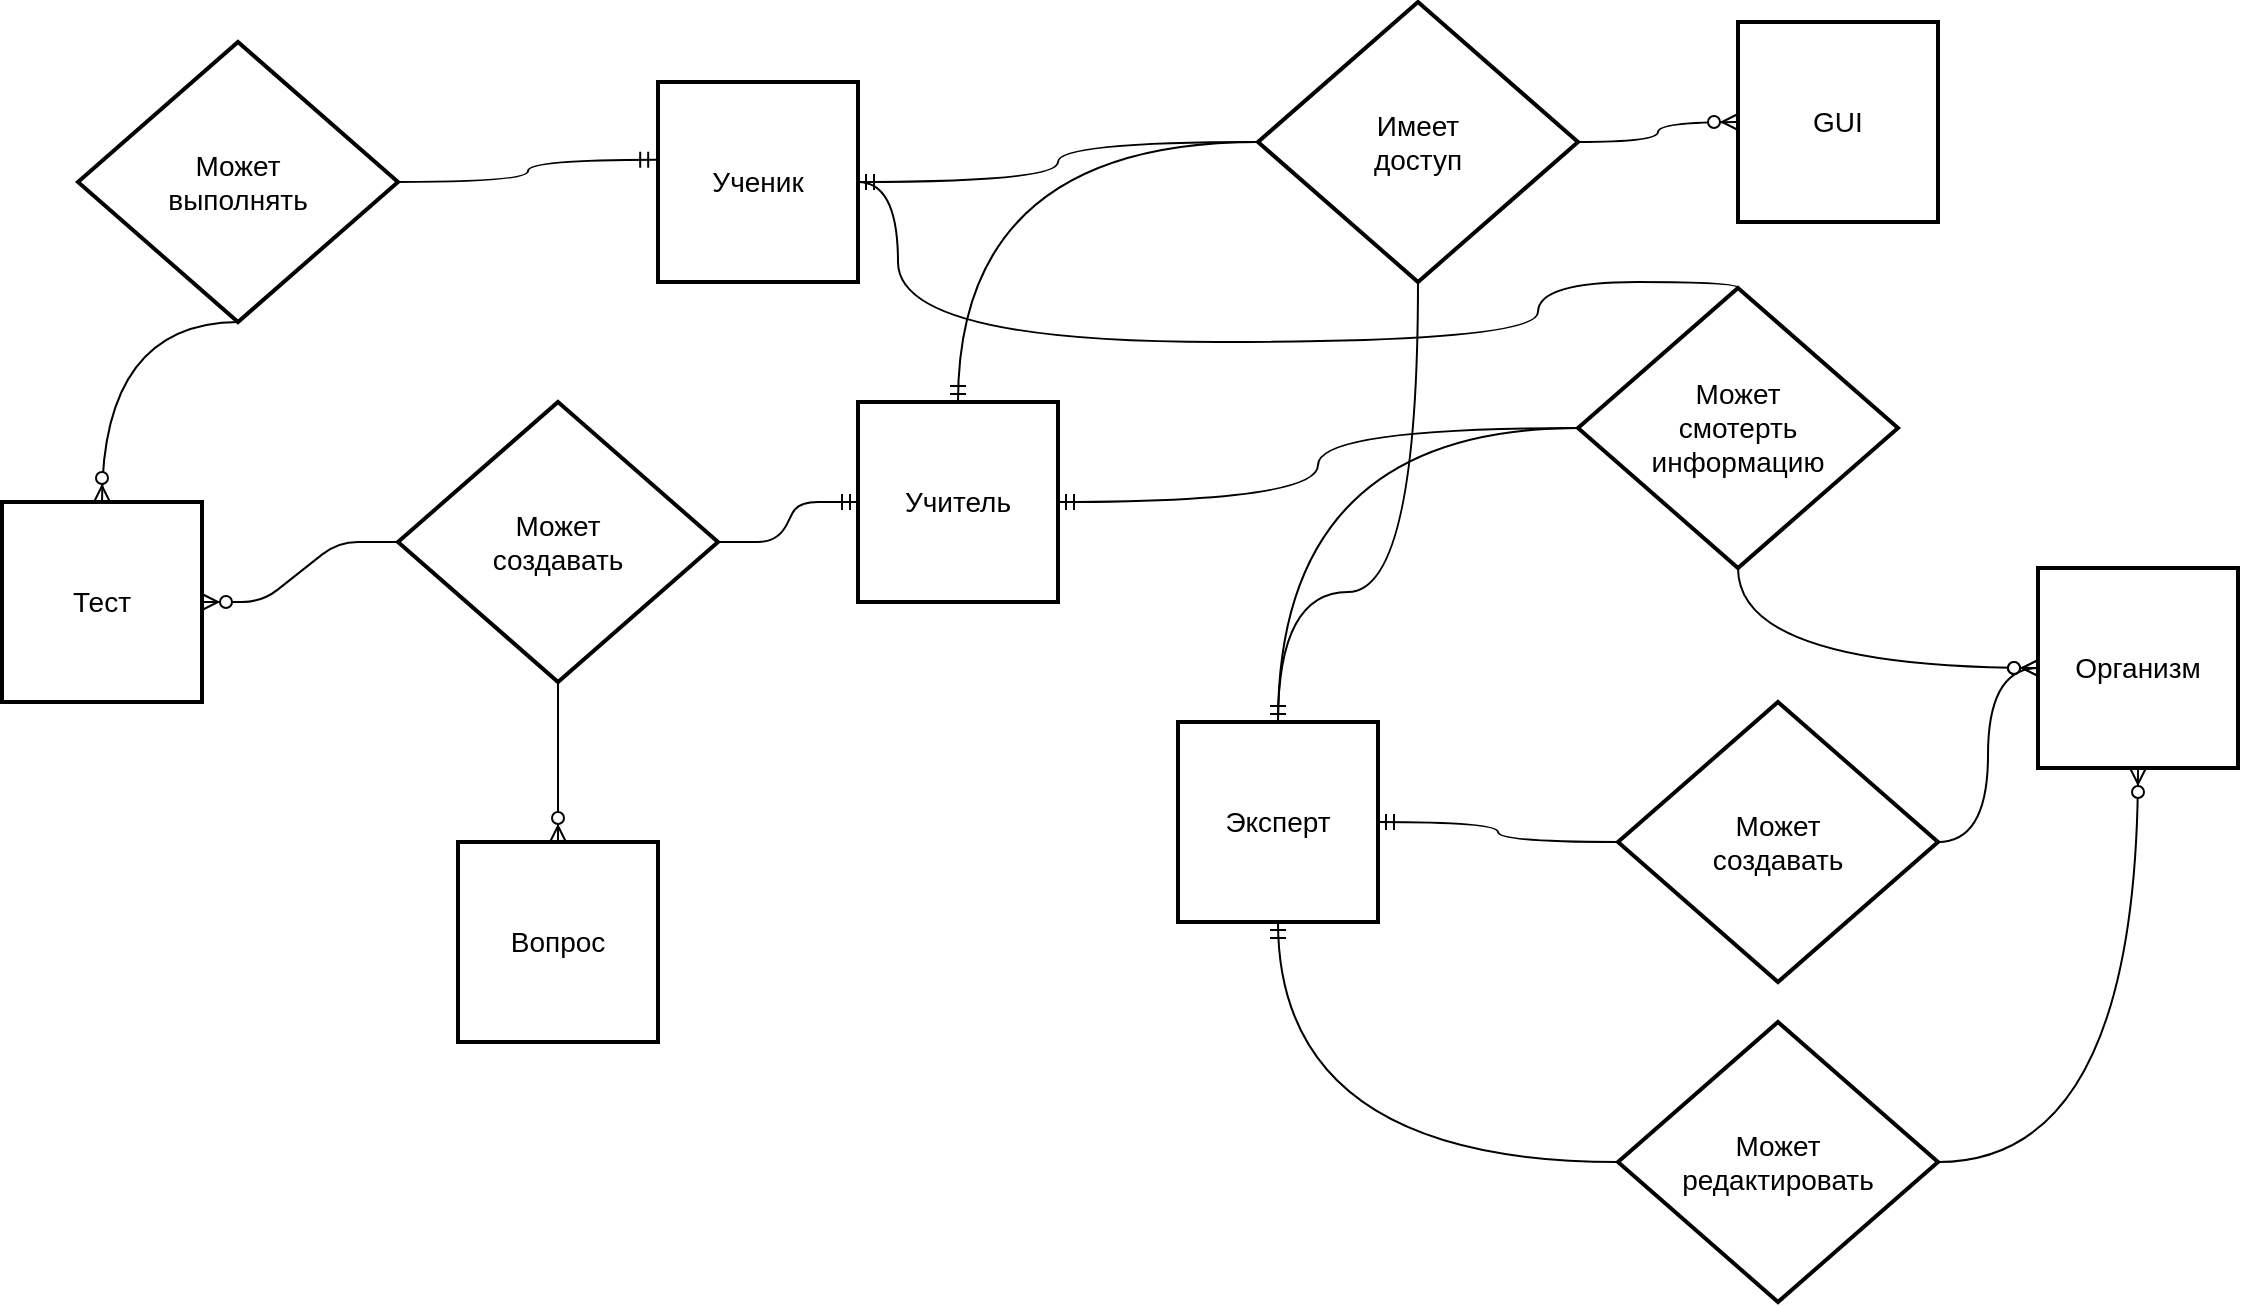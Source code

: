 <mxfile version="12.2.2" type="device" pages="1"><diagram id="bFRduEtCV9abQ4tDRYX1" name="Page-1"><mxGraphModel dx="1139" dy="661" grid="1" gridSize="10" guides="1" tooltips="1" connect="1" arrows="1" fold="1" page="1" pageScale="1" pageWidth="827" pageHeight="1169" math="0" shadow="0"><root><mxCell id="0"/><mxCell id="1" parent="0"/><mxCell id="P1jVgq28T8f271PeIQ_Z-1" value="Организм" style="strokeWidth=2;whiteSpace=wrap;html=1;align=center;fontSize=14;" vertex="1" parent="1"><mxGeometry x="1330" y="483" width="100" height="100" as="geometry"/></mxCell><mxCell id="P1jVgq28T8f271PeIQ_Z-2" value="Может&lt;br&gt;смотерть&lt;br&gt;информацию" style="shape=rhombus;strokeWidth=2;fontSize=17;perimeter=rhombusPerimeter;whiteSpace=wrap;html=1;align=center;fontSize=14;" vertex="1" parent="1"><mxGeometry x="1100" y="343" width="160" height="140" as="geometry"/></mxCell><mxCell id="P1jVgq28T8f271PeIQ_Z-3" value="Тест" style="strokeWidth=2;whiteSpace=wrap;html=1;align=center;fontSize=14;" vertex="1" parent="1"><mxGeometry x="312" y="450" width="100" height="100" as="geometry"/></mxCell><mxCell id="P1jVgq28T8f271PeIQ_Z-4" value="Вопрос" style="strokeWidth=2;whiteSpace=wrap;html=1;align=center;fontSize=14;" vertex="1" parent="1"><mxGeometry x="540" y="620" width="100" height="100" as="geometry"/></mxCell><mxCell id="P1jVgq28T8f271PeIQ_Z-5" value="GUI" style="strokeWidth=2;whiteSpace=wrap;html=1;align=center;fontSize=14;" vertex="1" parent="1"><mxGeometry x="1180" y="210" width="100" height="100" as="geometry"/></mxCell><mxCell id="P1jVgq28T8f271PeIQ_Z-6" value="Ученик" style="strokeWidth=2;whiteSpace=wrap;html=1;align=center;fontSize=14;" vertex="1" parent="1"><mxGeometry x="640" y="240" width="100" height="100" as="geometry"/></mxCell><mxCell id="P1jVgq28T8f271PeIQ_Z-7" value="Учитель" style="strokeWidth=2;whiteSpace=wrap;html=1;align=center;fontSize=14;" vertex="1" parent="1"><mxGeometry x="740" y="400" width="100" height="100" as="geometry"/></mxCell><mxCell id="P1jVgq28T8f271PeIQ_Z-8" value="Эксперт" style="strokeWidth=2;whiteSpace=wrap;html=1;align=center;fontSize=14;" vertex="1" parent="1"><mxGeometry x="900" y="560" width="100" height="100" as="geometry"/></mxCell><mxCell id="P1jVgq28T8f271PeIQ_Z-13" value="Может&lt;br&gt;выполнять" style="shape=rhombus;strokeWidth=2;fontSize=17;perimeter=rhombusPerimeter;whiteSpace=wrap;html=1;align=center;fontSize=14;" vertex="1" parent="1"><mxGeometry x="350" y="220" width="160" height="140" as="geometry"/></mxCell><mxCell id="P1jVgq28T8f271PeIQ_Z-14" value="Может&lt;br&gt;создавать" style="shape=rhombus;strokeWidth=2;fontSize=17;perimeter=rhombusPerimeter;whiteSpace=wrap;html=1;align=center;fontSize=14;" vertex="1" parent="1"><mxGeometry x="1120" y="550" width="160" height="140" as="geometry"/></mxCell><mxCell id="P1jVgq28T8f271PeIQ_Z-15" value="Может&lt;br&gt;создавать" style="shape=rhombus;strokeWidth=2;fontSize=17;perimeter=rhombusPerimeter;whiteSpace=wrap;html=1;align=center;fontSize=14;" vertex="1" parent="1"><mxGeometry x="510" y="400" width="160" height="140" as="geometry"/></mxCell><mxCell id="P1jVgq28T8f271PeIQ_Z-23" value="Может&lt;br&gt;редактировать" style="shape=rhombus;strokeWidth=2;fontSize=17;perimeter=rhombusPerimeter;whiteSpace=wrap;html=1;align=center;fontSize=14;" vertex="1" parent="1"><mxGeometry x="1120" y="710" width="160" height="140" as="geometry"/></mxCell><mxCell id="P1jVgq28T8f271PeIQ_Z-26" value="Имеет&lt;br&gt;доступ" style="shape=rhombus;strokeWidth=2;fontSize=17;perimeter=rhombusPerimeter;whiteSpace=wrap;html=1;align=center;fontSize=14;" vertex="1" parent="1"><mxGeometry x="940" y="200" width="160" height="140" as="geometry"/></mxCell><mxCell id="P1jVgq28T8f271PeIQ_Z-32" value="" style="edgeStyle=entityRelationEdgeStyle;fontSize=12;html=1;endArrow=ERzeroToMany;endFill=1;" edge="1" parent="1" source="P1jVgq28T8f271PeIQ_Z-15" target="P1jVgq28T8f271PeIQ_Z-3"><mxGeometry width="100" height="100" relative="1" as="geometry"><mxPoint x="420" y="650" as="sourcePoint"/><mxPoint x="520" y="550" as="targetPoint"/></mxGeometry></mxCell><mxCell id="P1jVgq28T8f271PeIQ_Z-33" value="" style="edgeStyle=entityRelationEdgeStyle;fontSize=12;html=1;endArrow=ERmandOne;" edge="1" parent="1" source="P1jVgq28T8f271PeIQ_Z-15" target="P1jVgq28T8f271PeIQ_Z-7"><mxGeometry width="100" height="100" relative="1" as="geometry"><mxPoint x="390" y="670" as="sourcePoint"/><mxPoint x="490" y="570" as="targetPoint"/></mxGeometry></mxCell><mxCell id="P1jVgq28T8f271PeIQ_Z-34" value="" style="edgeStyle=orthogonalEdgeStyle;fontSize=12;html=1;endArrow=ERzeroToMany;endFill=1;exitX=0.5;exitY=1;exitDx=0;exitDy=0;curved=1;" edge="1" parent="1" source="P1jVgq28T8f271PeIQ_Z-15" target="P1jVgq28T8f271PeIQ_Z-4"><mxGeometry width="100" height="100" relative="1" as="geometry"><mxPoint x="620" y="540" as="sourcePoint"/><mxPoint x="430" y="480" as="targetPoint"/></mxGeometry></mxCell><mxCell id="P1jVgq28T8f271PeIQ_Z-39" value="" style="edgeStyle=orthogonalEdgeStyle;fontSize=12;html=1;endArrow=ERmandOne;entryX=-0.009;entryY=0.389;entryDx=0;entryDy=0;entryPerimeter=0;exitX=1;exitY=0.5;exitDx=0;exitDy=0;curved=1;" edge="1" parent="1" source="P1jVgq28T8f271PeIQ_Z-13" target="P1jVgq28T8f271PeIQ_Z-6"><mxGeometry width="100" height="100" relative="1" as="geometry"><mxPoint x="570" y="260" as="sourcePoint"/><mxPoint x="695.5" y="260" as="targetPoint"/></mxGeometry></mxCell><mxCell id="P1jVgq28T8f271PeIQ_Z-42" value="" style="edgeStyle=orthogonalEdgeStyle;fontSize=12;html=1;endArrow=ERzeroToMany;endFill=1;entryX=0.5;entryY=0;entryDx=0;entryDy=0;curved=1;" edge="1" parent="1" target="P1jVgq28T8f271PeIQ_Z-3"><mxGeometry width="100" height="100" relative="1" as="geometry"><mxPoint x="430" y="360" as="sourcePoint"/><mxPoint x="493" y="390" as="targetPoint"/></mxGeometry></mxCell><mxCell id="P1jVgq28T8f271PeIQ_Z-43" value="" style="edgeStyle=orthogonalEdgeStyle;fontSize=12;html=1;endArrow=ERmandOne;exitX=0.5;exitY=0;exitDx=0;exitDy=0;curved=1;" edge="1" parent="1" source="P1jVgq28T8f271PeIQ_Z-2" target="P1jVgq28T8f271PeIQ_Z-6"><mxGeometry width="100" height="100" relative="1" as="geometry"><mxPoint x="850" y="360" as="sourcePoint"/><mxPoint x="721.471" y="407.176" as="targetPoint"/><Array as="points"><mxPoint x="1080" y="340"/><mxPoint x="1080" y="370"/><mxPoint x="760" y="370"/></Array></mxGeometry></mxCell><mxCell id="P1jVgq28T8f271PeIQ_Z-44" value="" style="edgeStyle=orthogonalEdgeStyle;fontSize=12;html=1;endArrow=ERmandOne;exitX=0;exitY=0.5;exitDx=0;exitDy=0;curved=1;" edge="1" parent="1" source="P1jVgq28T8f271PeIQ_Z-26" target="P1jVgq28T8f271PeIQ_Z-6"><mxGeometry width="100" height="100" relative="1" as="geometry"><mxPoint x="870" y="230" as="sourcePoint"/><mxPoint x="850" y="290" as="targetPoint"/></mxGeometry></mxCell><mxCell id="P1jVgq28T8f271PeIQ_Z-45" value="" style="edgeStyle=orthogonalEdgeStyle;fontSize=12;html=1;endArrow=ERmandOne;curved=1;" edge="1" parent="1" source="P1jVgq28T8f271PeIQ_Z-26" target="P1jVgq28T8f271PeIQ_Z-7"><mxGeometry width="100" height="100" relative="1" as="geometry"><mxPoint x="900" y="410" as="sourcePoint"/><mxPoint x="771.471" y="457.176" as="targetPoint"/></mxGeometry></mxCell><mxCell id="P1jVgq28T8f271PeIQ_Z-46" value="" style="edgeStyle=orthogonalEdgeStyle;fontSize=12;html=1;endArrow=ERmandOne;curved=1;" edge="1" parent="1" source="P1jVgq28T8f271PeIQ_Z-26" target="P1jVgq28T8f271PeIQ_Z-8"><mxGeometry width="100" height="100" relative="1" as="geometry"><mxPoint x="890" y="590" as="sourcePoint"/><mxPoint x="761.471" y="637.176" as="targetPoint"/><Array as="points"><mxPoint x="1020" y="495"/><mxPoint x="950" y="495"/></Array></mxGeometry></mxCell><mxCell id="P1jVgq28T8f271PeIQ_Z-47" value="" style="edgeStyle=orthogonalEdgeStyle;fontSize=12;html=1;endArrow=ERmandOne;exitX=0;exitY=0.5;exitDx=0;exitDy=0;curved=1;" edge="1" parent="1" source="P1jVgq28T8f271PeIQ_Z-2" target="P1jVgq28T8f271PeIQ_Z-7"><mxGeometry width="100" height="100" relative="1" as="geometry"><mxPoint x="820" y="610" as="sourcePoint"/><mxPoint x="691.471" y="657.176" as="targetPoint"/></mxGeometry></mxCell><mxCell id="P1jVgq28T8f271PeIQ_Z-48" value="" style="edgeStyle=orthogonalEdgeStyle;fontSize=12;html=1;endArrow=ERmandOne;exitX=0;exitY=0.5;exitDx=0;exitDy=0;curved=1;" edge="1" parent="1" source="P1jVgq28T8f271PeIQ_Z-2" target="P1jVgq28T8f271PeIQ_Z-8"><mxGeometry width="100" height="100" relative="1" as="geometry"><mxPoint x="1020" y="600" as="sourcePoint"/><mxPoint x="891.471" y="647.176" as="targetPoint"/></mxGeometry></mxCell><mxCell id="P1jVgq28T8f271PeIQ_Z-49" value="" style="edgeStyle=orthogonalEdgeStyle;fontSize=12;html=1;endArrow=ERmandOne;curved=1;" edge="1" parent="1" source="P1jVgq28T8f271PeIQ_Z-23" target="P1jVgq28T8f271PeIQ_Z-8"><mxGeometry width="100" height="100" relative="1" as="geometry"><mxPoint x="970" y="790" as="sourcePoint"/><mxPoint x="841.471" y="837.176" as="targetPoint"/></mxGeometry></mxCell><mxCell id="P1jVgq28T8f271PeIQ_Z-51" value="" style="edgeStyle=orthogonalEdgeStyle;fontSize=12;html=1;endArrow=ERzeroToMany;endFill=1;curved=1;" edge="1" parent="1" source="P1jVgq28T8f271PeIQ_Z-23" target="P1jVgq28T8f271PeIQ_Z-1"><mxGeometry width="100" height="100" relative="1" as="geometry"><mxPoint x="1080" y="870" as="sourcePoint"/><mxPoint x="1003" y="870" as="targetPoint"/></mxGeometry></mxCell><mxCell id="P1jVgq28T8f271PeIQ_Z-52" value="" style="edgeStyle=orthogonalEdgeStyle;fontSize=12;html=1;endArrow=ERzeroToMany;endFill=1;curved=1;" edge="1" parent="1" source="P1jVgq28T8f271PeIQ_Z-14" target="P1jVgq28T8f271PeIQ_Z-1"><mxGeometry width="100" height="100" relative="1" as="geometry"><mxPoint x="1470" y="760" as="sourcePoint"/><mxPoint x="1393" y="760" as="targetPoint"/></mxGeometry></mxCell><mxCell id="P1jVgq28T8f271PeIQ_Z-54" value="" style="edgeStyle=orthogonalEdgeStyle;fontSize=12;html=1;endArrow=ERmandOne;exitX=0;exitY=0.5;exitDx=0;exitDy=0;curved=1;" edge="1" parent="1" source="P1jVgq28T8f271PeIQ_Z-14" target="P1jVgq28T8f271PeIQ_Z-8"><mxGeometry width="100" height="100" relative="1" as="geometry"><mxPoint x="1100" y="780" as="sourcePoint"/><mxPoint x="980.294" y="969.787" as="targetPoint"/></mxGeometry></mxCell><mxCell id="P1jVgq28T8f271PeIQ_Z-55" value="" style="edgeStyle=orthogonalEdgeStyle;fontSize=12;html=1;endArrow=ERzeroToMany;endFill=1;exitX=0.5;exitY=1;exitDx=0;exitDy=0;curved=1;" edge="1" parent="1" source="P1jVgq28T8f271PeIQ_Z-2" target="P1jVgq28T8f271PeIQ_Z-1"><mxGeometry width="100" height="100" relative="1" as="geometry"><mxPoint x="1200" y="510" as="sourcePoint"/><mxPoint x="1494.5" y="510" as="targetPoint"/></mxGeometry></mxCell><mxCell id="P1jVgq28T8f271PeIQ_Z-56" value="" style="edgeStyle=orthogonalEdgeStyle;fontSize=12;html=1;endArrow=ERzeroToMany;endFill=1;curved=1;" edge="1" parent="1" source="P1jVgq28T8f271PeIQ_Z-26" target="P1jVgq28T8f271PeIQ_Z-5"><mxGeometry width="100" height="100" relative="1" as="geometry"><mxPoint x="1070" y="210" as="sourcePoint"/><mxPoint x="1210" y="170" as="targetPoint"/></mxGeometry></mxCell></root></mxGraphModel></diagram></mxfile>